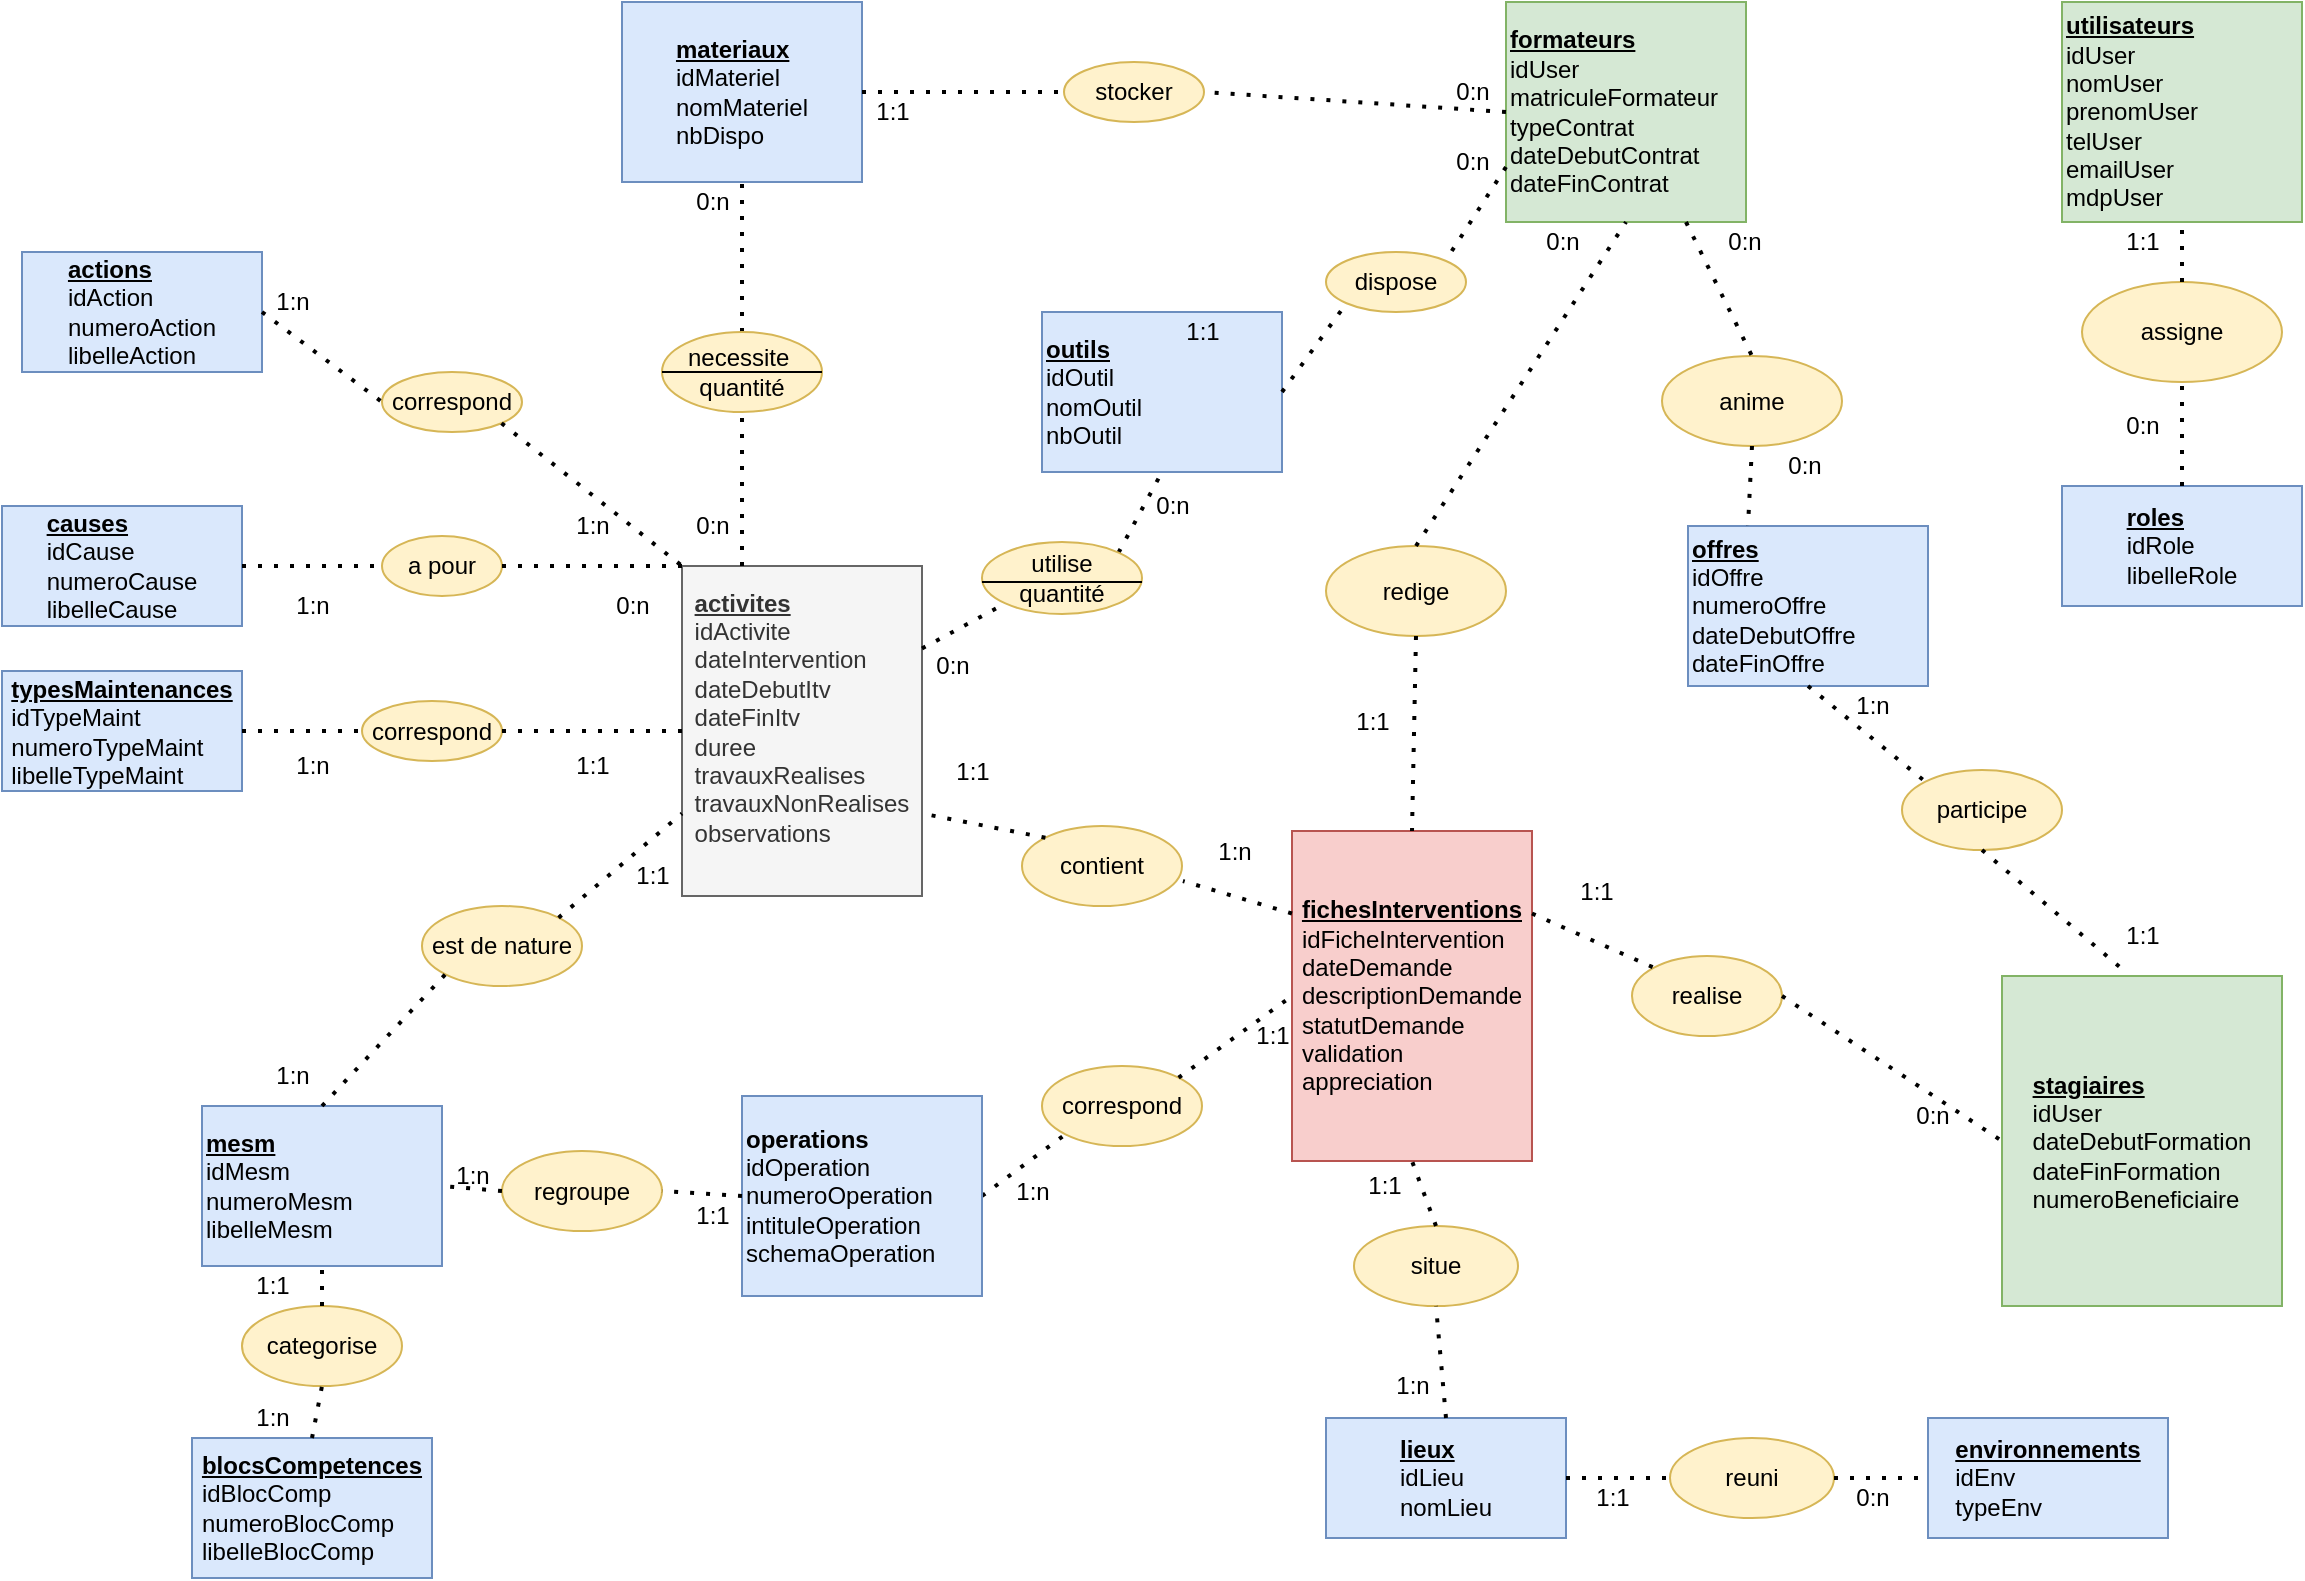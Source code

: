 <mxfile version="14.4.3" type="device"><diagram id="aGWYl_SfOpuvEnfA1mbk" name="Page-1"><mxGraphModel dx="1422" dy="1931" grid="1" gridSize="10" guides="1" tooltips="1" connect="1" arrows="1" fold="1" page="1" pageScale="1" pageWidth="827" pageHeight="1169" math="0" shadow="0"><root><mxCell id="0"/><mxCell id="1" parent="0"/><mxCell id="XnEET8IBBQJddRvhX3mS-1" value="&lt;div style=&quot;text-align: left&quot;&gt;&lt;b&gt;&lt;u&gt;activites&lt;/u&gt;&lt;/b&gt;&lt;/div&gt;&lt;div style=&quot;text-align: left&quot;&gt;&lt;span&gt;idActivite&lt;/span&gt;&lt;/div&gt;&lt;div style=&quot;text-align: left&quot;&gt;&lt;span&gt;dateIntervention&lt;/span&gt;&lt;/div&gt;&lt;div style=&quot;text-align: left&quot;&gt;&lt;span&gt;dateDebutItv&lt;/span&gt;&lt;/div&gt;&lt;div style=&quot;text-align: left&quot;&gt;&lt;span&gt;dateFinItv&lt;/span&gt;&lt;/div&gt;&lt;div style=&quot;text-align: left&quot;&gt;&lt;span&gt;duree&lt;/span&gt;&lt;/div&gt;&lt;div style=&quot;text-align: left&quot;&gt;&lt;span&gt;travauxRealises&lt;/span&gt;&lt;/div&gt;&lt;div style=&quot;text-align: left&quot;&gt;&lt;span&gt;travauxNonRealises&lt;/span&gt;&lt;/div&gt;&lt;div style=&quot;text-align: left&quot;&gt;&lt;span&gt;observations&lt;/span&gt;&lt;/div&gt;&lt;div style=&quot;text-align: left&quot;&gt;&lt;span&gt;&lt;br&gt;&lt;/span&gt;&lt;/div&gt;" style="rounded=0;whiteSpace=wrap;html=1;fillColor=#f5f5f5;strokeColor=#666666;fontColor=#333333;" parent="1" vertex="1"><mxGeometry x="550" y="-598" width="120" height="165" as="geometry"/></mxCell><mxCell id="XnEET8IBBQJddRvhX3mS-2" value="&lt;div style=&quot;text-align: left&quot;&gt;&lt;u style=&quot;font-weight: bold&quot;&gt;lieux&lt;/u&gt;&lt;/div&gt;&lt;div style=&quot;text-align: left&quot;&gt;idLieu&lt;/div&gt;&lt;div style=&quot;text-align: left&quot;&gt;&lt;span&gt;nomLieu&lt;/span&gt;&lt;/div&gt;" style="rounded=0;whiteSpace=wrap;html=1;fillColor=#dae8fc;strokeColor=#6c8ebf;" parent="1" vertex="1"><mxGeometry x="872" y="-172" width="120" height="60" as="geometry"/></mxCell><mxCell id="XnEET8IBBQJddRvhX3mS-3" value="&lt;u style=&quot;font-weight: bold&quot;&gt;outils&lt;/u&gt;&lt;br&gt;idOutil&lt;br&gt;nomOutil&lt;br&gt;nbOutil" style="rounded=0;whiteSpace=wrap;html=1;align=left;fillColor=#dae8fc;strokeColor=#6c8ebf;" parent="1" vertex="1"><mxGeometry x="730" y="-725" width="120" height="80" as="geometry"/></mxCell><mxCell id="XnEET8IBBQJddRvhX3mS-4" value="&lt;div style=&quot;text-align: left&quot;&gt;&lt;b&gt;&lt;u&gt;fichesInterventions&lt;/u&gt;&lt;/b&gt;&lt;/div&gt;&lt;div style=&quot;text-align: left&quot;&gt;&lt;span&gt;idFicheIntervention&lt;/span&gt;&lt;/div&gt;&lt;div style=&quot;text-align: left&quot;&gt;&lt;span&gt;dateDemande&lt;/span&gt;&lt;/div&gt;&lt;div style=&quot;text-align: left&quot;&gt;&lt;span&gt;descriptionDemande&lt;/span&gt;&lt;/div&gt;&lt;div style=&quot;text-align: left&quot;&gt;&lt;span&gt;statutDemande&lt;/span&gt;&lt;/div&gt;&lt;div style=&quot;text-align: left&quot;&gt;&lt;span&gt;validation&lt;/span&gt;&lt;/div&gt;&lt;div style=&quot;text-align: left&quot;&gt;&lt;span&gt;appreciation&lt;/span&gt;&lt;/div&gt;" style="rounded=0;whiteSpace=wrap;html=1;fillColor=#f8cecc;strokeColor=#b85450;" parent="1" vertex="1"><mxGeometry x="855" y="-465.5" width="120" height="165" as="geometry"/></mxCell><mxCell id="XnEET8IBBQJddRvhX3mS-5" value="&lt;div style=&quot;text-align: left&quot;&gt;&lt;u style=&quot;font-weight: bold&quot;&gt;environnements&lt;/u&gt;&lt;/div&gt;&lt;div style=&quot;text-align: left&quot;&gt;&lt;span&gt;idEnv&lt;/span&gt;&lt;/div&gt;&lt;div style=&quot;text-align: left&quot;&gt;&lt;span&gt;typeEnv&lt;/span&gt;&lt;/div&gt;" style="rounded=0;whiteSpace=wrap;html=1;fillColor=#dae8fc;strokeColor=#6c8ebf;" parent="1" vertex="1"><mxGeometry x="1173" y="-172" width="120" height="60" as="geometry"/></mxCell><mxCell id="XnEET8IBBQJddRvhX3mS-6" value="&lt;div style=&quot;text-align: left&quot;&gt;&lt;u style=&quot;font-weight: bold&quot;&gt;materiaux&lt;/u&gt;&lt;/div&gt;&lt;div style=&quot;text-align: left&quot;&gt;&lt;span&gt;idMateriel&lt;/span&gt;&lt;/div&gt;&lt;div style=&quot;text-align: left&quot;&gt;&lt;span&gt;nomMateriel&lt;/span&gt;&lt;/div&gt;&lt;div style=&quot;text-align: left&quot;&gt;&lt;span&gt;nbDispo&lt;/span&gt;&lt;/div&gt;" style="rounded=0;whiteSpace=wrap;html=1;fillColor=#dae8fc;strokeColor=#6c8ebf;" parent="1" vertex="1"><mxGeometry x="520" y="-880" width="120" height="90" as="geometry"/></mxCell><mxCell id="XnEET8IBBQJddRvhX3mS-7" value="&lt;div style=&quot;text-align: left&quot;&gt;&lt;b&gt;&lt;u&gt;blocsCompetences&lt;/u&gt;&lt;/b&gt;&lt;/div&gt;&lt;div style=&quot;text-align: left&quot;&gt;&lt;span&gt;idBlocComp&lt;/span&gt;&lt;/div&gt;&lt;div style=&quot;text-align: left&quot;&gt;&lt;span&gt;numeroBlocComp&lt;/span&gt;&lt;/div&gt;&lt;div style=&quot;text-align: left&quot;&gt;&lt;span&gt;libelleBlocComp&lt;/span&gt;&lt;/div&gt;" style="rounded=0;whiteSpace=wrap;html=1;fillColor=#dae8fc;strokeColor=#6c8ebf;" parent="1" vertex="1"><mxGeometry x="305" y="-162" width="120" height="70" as="geometry"/></mxCell><mxCell id="XnEET8IBBQJddRvhX3mS-8" value="&lt;div style=&quot;text-align: left&quot;&gt;&lt;u style=&quot;font-weight: bold&quot;&gt;typesMaintenances&lt;/u&gt;&lt;/div&gt;&lt;div style=&quot;text-align: left&quot;&gt;&lt;span&gt;idTypeMaint&lt;/span&gt;&lt;/div&gt;&lt;div style=&quot;text-align: left&quot;&gt;&lt;span&gt;numeroTypeMaint&lt;/span&gt;&lt;/div&gt;&lt;div style=&quot;text-align: left&quot;&gt;&lt;span&gt;libelleTypeMaint&lt;/span&gt;&lt;/div&gt;" style="rounded=0;whiteSpace=wrap;html=1;fillColor=#dae8fc;strokeColor=#6c8ebf;" parent="1" vertex="1"><mxGeometry x="210" y="-545.5" width="120" height="60" as="geometry"/></mxCell><mxCell id="XnEET8IBBQJddRvhX3mS-9" value="&lt;b&gt;&lt;u&gt;formateurs&lt;/u&gt;&lt;/b&gt;&lt;br&gt;idUser&lt;br&gt;matriculeFormateur&lt;br&gt;typeContrat&lt;br&gt;dateDebutContrat&lt;br&gt;dateFinContrat" style="rounded=0;whiteSpace=wrap;html=1;align=left;fillColor=#d5e8d4;strokeColor=#82b366;" parent="1" vertex="1"><mxGeometry x="962" y="-880" width="120" height="110" as="geometry"/></mxCell><mxCell id="XnEET8IBBQJddRvhX3mS-10" value="&lt;b&gt;&lt;u&gt;offres&lt;/u&gt;&lt;/b&gt;&lt;br&gt;idOffre&lt;br&gt;numeroOffre&lt;br&gt;dateDebutOffre&lt;br&gt;dateFinOffre" style="rounded=0;whiteSpace=wrap;html=1;align=left;fillColor=#dae8fc;strokeColor=#6c8ebf;" parent="1" vertex="1"><mxGeometry x="1053" y="-618" width="120" height="80" as="geometry"/></mxCell><mxCell id="XnEET8IBBQJddRvhX3mS-11" value="&lt;div style=&quot;text-align: left&quot;&gt;&lt;u style=&quot;font-weight: bold&quot;&gt;stagiaires&lt;/u&gt;&lt;/div&gt;&lt;div style=&quot;text-align: left&quot;&gt;&lt;span&gt;idUser&lt;/span&gt;&lt;/div&gt;&lt;div style=&quot;text-align: left&quot;&gt;&lt;span&gt;dateDebutFormation&lt;/span&gt;&lt;/div&gt;&lt;div style=&quot;text-align: left&quot;&gt;&lt;span&gt;dateFinFormation&lt;/span&gt;&lt;/div&gt;&lt;div style=&quot;text-align: left&quot;&gt;&lt;span&gt;numeroBeneficiaire&lt;/span&gt;&lt;/div&gt;" style="rounded=0;whiteSpace=wrap;html=1;fillColor=#d5e8d4;strokeColor=#82b366;" parent="1" vertex="1"><mxGeometry x="1210" y="-393" width="140" height="165" as="geometry"/></mxCell><mxCell id="XnEET8IBBQJddRvhX3mS-12" value="anime" style="ellipse;whiteSpace=wrap;html=1;fillColor=#fff2cc;strokeColor=#d6b656;" parent="1" vertex="1"><mxGeometry x="1040" y="-703" width="90" height="45" as="geometry"/></mxCell><mxCell id="XnEET8IBBQJddRvhX3mS-13" value="participe" style="ellipse;whiteSpace=wrap;html=1;fillColor=#fff2cc;strokeColor=#d6b656;" parent="1" vertex="1"><mxGeometry x="1160" y="-496" width="80" height="40" as="geometry"/></mxCell><mxCell id="XnEET8IBBQJddRvhX3mS-14" value="0:n" style="text;html=1;align=center;verticalAlign=middle;resizable=0;points=[];autosize=1;" parent="1" vertex="1"><mxGeometry x="1160" y="-333" width="30" height="20" as="geometry"/></mxCell><mxCell id="XnEET8IBBQJddRvhX3mS-15" value="1:1" style="text;html=1;align=center;verticalAlign=middle;resizable=0;points=[];autosize=1;" parent="1" vertex="1"><mxGeometry x="1265" y="-423" width="30" height="20" as="geometry"/></mxCell><mxCell id="XnEET8IBBQJddRvhX3mS-16" value="0:n" style="text;html=1;align=center;verticalAlign=middle;resizable=0;points=[];autosize=1;" parent="1" vertex="1"><mxGeometry x="1096" y="-658" width="30" height="20" as="geometry"/></mxCell><mxCell id="XnEET8IBBQJddRvhX3mS-17" value="0:n" style="text;html=1;align=center;verticalAlign=middle;resizable=0;points=[];autosize=1;" parent="1" vertex="1"><mxGeometry x="1066" y="-770" width="30" height="20" as="geometry"/></mxCell><mxCell id="XnEET8IBBQJddRvhX3mS-18" value="redige" style="ellipse;whiteSpace=wrap;html=1;fillColor=#fff2cc;strokeColor=#d6b656;" parent="1" vertex="1"><mxGeometry x="872" y="-608" width="90" height="45" as="geometry"/></mxCell><mxCell id="XnEET8IBBQJddRvhX3mS-19" value="0:n" style="text;html=1;align=center;verticalAlign=middle;resizable=0;points=[];autosize=1;" parent="1" vertex="1"><mxGeometry x="975" y="-770" width="30" height="20" as="geometry"/></mxCell><mxCell id="XnEET8IBBQJddRvhX3mS-20" value="1:1" style="text;html=1;align=center;verticalAlign=middle;resizable=0;points=[];autosize=1;" parent="1" vertex="1"><mxGeometry x="880" y="-530.5" width="30" height="20" as="geometry"/></mxCell><mxCell id="XnEET8IBBQJddRvhX3mS-21" value="" style="endArrow=none;dashed=1;html=1;dashPattern=1 3;strokeWidth=2;entryX=0;entryY=0;entryDx=0;entryDy=0;exitX=0.5;exitY=1;exitDx=0;exitDy=0;" parent="1" source="XnEET8IBBQJddRvhX3mS-10" target="XnEET8IBBQJddRvhX3mS-13" edge="1"><mxGeometry width="50" height="50" relative="1" as="geometry"><mxPoint x="770" y="-538" as="sourcePoint"/><mxPoint x="820" y="-588" as="targetPoint"/></mxGeometry></mxCell><mxCell id="XnEET8IBBQJddRvhX3mS-22" value="" style="endArrow=none;dashed=1;html=1;dashPattern=1 3;strokeWidth=2;exitX=0.5;exitY=1;exitDx=0;exitDy=0;entryX=0.45;entryY=-0.006;entryDx=0;entryDy=0;entryPerimeter=0;" parent="1" source="XnEET8IBBQJddRvhX3mS-13" target="XnEET8IBBQJddRvhX3mS-11" edge="1"><mxGeometry width="50" height="50" relative="1" as="geometry"><mxPoint x="880" y="-648" as="sourcePoint"/><mxPoint x="900" y="-658" as="targetPoint"/></mxGeometry></mxCell><mxCell id="XnEET8IBBQJddRvhX3mS-23" value="" style="endArrow=none;dashed=1;html=1;dashPattern=1 3;strokeWidth=2;entryX=0.25;entryY=0;entryDx=0;entryDy=0;exitX=0.5;exitY=1;exitDx=0;exitDy=0;" parent="1" source="XnEET8IBBQJddRvhX3mS-12" target="XnEET8IBBQJddRvhX3mS-10" edge="1"><mxGeometry width="50" height="50" relative="1" as="geometry"><mxPoint x="880" y="-378" as="sourcePoint"/><mxPoint x="930" y="-428" as="targetPoint"/><Array as="points"/></mxGeometry></mxCell><mxCell id="XnEET8IBBQJddRvhX3mS-24" value="realise" style="ellipse;whiteSpace=wrap;html=1;fillColor=#fff2cc;strokeColor=#d6b656;" parent="1" vertex="1"><mxGeometry x="1025" y="-403" width="75" height="40" as="geometry"/></mxCell><mxCell id="XnEET8IBBQJddRvhX3mS-25" value="" style="endArrow=none;dashed=1;html=1;dashPattern=1 3;strokeWidth=2;exitX=1;exitY=0.25;exitDx=0;exitDy=0;entryX=0;entryY=0;entryDx=0;entryDy=0;" parent="1" source="XnEET8IBBQJddRvhX3mS-4" target="XnEET8IBBQJddRvhX3mS-24" edge="1"><mxGeometry width="50" height="50" relative="1" as="geometry"><mxPoint x="810" y="-278" as="sourcePoint"/><mxPoint x="1040" y="-396" as="targetPoint"/></mxGeometry></mxCell><mxCell id="XnEET8IBBQJddRvhX3mS-26" value="" style="endArrow=none;dashed=1;html=1;dashPattern=1 3;strokeWidth=2;entryX=0;entryY=0.5;entryDx=0;entryDy=0;exitX=1;exitY=0.5;exitDx=0;exitDy=0;" parent="1" source="XnEET8IBBQJddRvhX3mS-24" target="XnEET8IBBQJddRvhX3mS-11" edge="1"><mxGeometry width="50" height="50" relative="1" as="geometry"><mxPoint x="1160" y="-390" as="sourcePoint"/><mxPoint x="620" y="-558" as="targetPoint"/><Array as="points"/></mxGeometry></mxCell><mxCell id="XnEET8IBBQJddRvhX3mS-27" value="1:n" style="text;html=1;align=center;verticalAlign=middle;resizable=0;points=[];autosize=1;" parent="1" vertex="1"><mxGeometry x="1130" y="-538" width="30" height="20" as="geometry"/></mxCell><mxCell id="XnEET8IBBQJddRvhX3mS-28" value="1:1" style="text;html=1;align=center;verticalAlign=middle;resizable=0;points=[];autosize=1;" parent="1" vertex="1"><mxGeometry x="992" y="-445.5" width="30" height="20" as="geometry"/></mxCell><mxCell id="XnEET8IBBQJddRvhX3mS-29" value="" style="endArrow=none;dashed=1;html=1;dashPattern=1 3;strokeWidth=2;entryX=0;entryY=1;entryDx=0;entryDy=0;exitX=1;exitY=0.25;exitDx=0;exitDy=0;" parent="1" source="XnEET8IBBQJddRvhX3mS-1" target="XnEET8IBBQJddRvhX3mS-112" edge="1"><mxGeometry width="50" height="50" relative="1" as="geometry"><mxPoint x="570" y="-723" as="sourcePoint"/><mxPoint x="620" y="-773" as="targetPoint"/><Array as="points"/></mxGeometry></mxCell><mxCell id="XnEET8IBBQJddRvhX3mS-30" value="" style="endArrow=none;dashed=1;html=1;dashPattern=1 3;strokeWidth=2;exitX=1;exitY=0;exitDx=0;exitDy=0;entryX=0.5;entryY=1;entryDx=0;entryDy=0;" parent="1" source="XnEET8IBBQJddRvhX3mS-112" target="XnEET8IBBQJddRvhX3mS-3" edge="1"><mxGeometry width="50" height="50" relative="1" as="geometry"><mxPoint x="740" y="-718" as="sourcePoint"/><mxPoint x="709" y="-768" as="targetPoint"/></mxGeometry></mxCell><mxCell id="XnEET8IBBQJddRvhX3mS-31" value="0:n" style="text;html=1;align=center;verticalAlign=middle;resizable=0;points=[];autosize=1;" parent="1" vertex="1"><mxGeometry x="780" y="-638" width="30" height="20" as="geometry"/></mxCell><mxCell id="XnEET8IBBQJddRvhX3mS-32" value="0:n" style="text;html=1;align=center;verticalAlign=middle;resizable=0;points=[];autosize=1;" parent="1" vertex="1"><mxGeometry x="670" y="-558" width="30" height="20" as="geometry"/></mxCell><mxCell id="XnEET8IBBQJddRvhX3mS-33" value="" style="endArrow=none;dashed=1;html=1;dashPattern=1 3;strokeWidth=2;exitX=0.5;exitY=0;exitDx=0;exitDy=0;entryX=0.5;entryY=1;entryDx=0;entryDy=0;" parent="1" source="XnEET8IBBQJddRvhX3mS-115" target="XnEET8IBBQJddRvhX3mS-6" edge="1"><mxGeometry width="50" height="50" relative="1" as="geometry"><mxPoint y="-698" as="sourcePoint"/><mxPoint x="545" y="-778" as="targetPoint"/><Array as="points"/></mxGeometry></mxCell><mxCell id="XnEET8IBBQJddRvhX3mS-34" value="" style="endArrow=none;dashed=1;html=1;dashPattern=1 3;strokeWidth=2;entryX=0.5;entryY=1;entryDx=0;entryDy=0;exitX=0.25;exitY=0;exitDx=0;exitDy=0;" parent="1" source="XnEET8IBBQJddRvhX3mS-1" target="XnEET8IBBQJddRvhX3mS-115" edge="1"><mxGeometry width="50" height="50" relative="1" as="geometry"><mxPoint x="445" y="-713" as="sourcePoint"/><mxPoint x="495" y="-763" as="targetPoint"/></mxGeometry></mxCell><mxCell id="XnEET8IBBQJddRvhX3mS-35" value="0:n" style="text;html=1;align=center;verticalAlign=middle;resizable=0;points=[];autosize=1;" parent="1" vertex="1"><mxGeometry x="550" y="-628" width="30" height="20" as="geometry"/></mxCell><mxCell id="XnEET8IBBQJddRvhX3mS-36" value="0:n" style="text;html=1;align=center;verticalAlign=middle;resizable=0;points=[];autosize=1;" parent="1" vertex="1"><mxGeometry x="550" y="-790" width="30" height="20" as="geometry"/></mxCell><mxCell id="XnEET8IBBQJddRvhX3mS-37" value="contient" style="ellipse;whiteSpace=wrap;html=1;fillColor=#fff2cc;strokeColor=#d6b656;" parent="1" vertex="1"><mxGeometry x="720" y="-468" width="80" height="40" as="geometry"/></mxCell><mxCell id="XnEET8IBBQJddRvhX3mS-38" value="" style="endArrow=none;dashed=1;html=1;dashPattern=1 3;strokeWidth=2;exitX=0;exitY=0;exitDx=0;exitDy=0;entryX=1;entryY=0.75;entryDx=0;entryDy=0;" parent="1" source="XnEET8IBBQJddRvhX3mS-37" target="XnEET8IBBQJddRvhX3mS-1" edge="1"><mxGeometry width="50" height="50" relative="1" as="geometry"><mxPoint x="510" y="-358" as="sourcePoint"/><mxPoint x="560" y="-408" as="targetPoint"/></mxGeometry></mxCell><mxCell id="XnEET8IBBQJddRvhX3mS-39" value="" style="endArrow=none;dashed=1;html=1;dashPattern=1 3;strokeWidth=2;entryX=1.006;entryY=0.688;entryDx=0;entryDy=0;exitX=0;exitY=0.25;exitDx=0;exitDy=0;entryPerimeter=0;" parent="1" source="XnEET8IBBQJddRvhX3mS-4" target="XnEET8IBBQJddRvhX3mS-37" edge="1"><mxGeometry width="50" height="50" relative="1" as="geometry"><mxPoint x="430" y="-198" as="sourcePoint"/><mxPoint x="480" y="-248" as="targetPoint"/><Array as="points"/></mxGeometry></mxCell><mxCell id="XnEET8IBBQJddRvhX3mS-40" value="1:1" style="text;html=1;align=center;verticalAlign=middle;resizable=0;points=[];autosize=1;" parent="1" vertex="1"><mxGeometry x="680" y="-505.5" width="30" height="20" as="geometry"/></mxCell><mxCell id="XnEET8IBBQJddRvhX3mS-41" value="1:n" style="text;html=1;align=center;verticalAlign=middle;resizable=0;points=[];autosize=1;" parent="1" vertex="1"><mxGeometry x="811" y="-465.5" width="30" height="20" as="geometry"/></mxCell><mxCell id="XnEET8IBBQJddRvhX3mS-42" value="correspond" style="ellipse;whiteSpace=wrap;html=1;fillColor=#fff2cc;strokeColor=#d6b656;" parent="1" vertex="1"><mxGeometry x="730" y="-348" width="80" height="40" as="geometry"/></mxCell><mxCell id="XnEET8IBBQJddRvhX3mS-43" value="" style="endArrow=none;dashed=1;html=1;dashPattern=1 3;strokeWidth=2;entryX=0;entryY=1;entryDx=0;entryDy=0;exitX=1;exitY=0.5;exitDx=0;exitDy=0;" parent="1" source="XnEET8IBBQJddRvhX3mS-56" target="XnEET8IBBQJddRvhX3mS-42" edge="1"><mxGeometry width="50" height="50" relative="1" as="geometry"><mxPoint x="290" y="-163" as="sourcePoint"/><mxPoint x="410" y="-168" as="targetPoint"/></mxGeometry></mxCell><mxCell id="XnEET8IBBQJddRvhX3mS-44" value="" style="endArrow=none;dashed=1;html=1;dashPattern=1 3;strokeWidth=2;exitX=1;exitY=0;exitDx=0;exitDy=0;entryX=0;entryY=0.5;entryDx=0;entryDy=0;" parent="1" source="XnEET8IBBQJddRvhX3mS-42" target="XnEET8IBBQJddRvhX3mS-4" edge="1"><mxGeometry width="50" height="50" relative="1" as="geometry"><mxPoint x="400" y="-118" as="sourcePoint"/><mxPoint x="450" y="-168" as="targetPoint"/></mxGeometry></mxCell><mxCell id="XnEET8IBBQJddRvhX3mS-45" value="1:1" style="text;html=1;align=center;verticalAlign=middle;resizable=0;points=[];autosize=1;" parent="1" vertex="1"><mxGeometry x="830" y="-373" width="30" height="20" as="geometry"/></mxCell><mxCell id="XnEET8IBBQJddRvhX3mS-46" value="1:n" style="text;html=1;align=center;verticalAlign=middle;resizable=0;points=[];autosize=1;" parent="1" vertex="1"><mxGeometry x="710" y="-295.5" width="30" height="20" as="geometry"/></mxCell><mxCell id="XnEET8IBBQJddRvhX3mS-47" value="reuni" style="ellipse;whiteSpace=wrap;html=1;fillColor=#fff2cc;strokeColor=#d6b656;" parent="1" vertex="1"><mxGeometry x="1044" y="-162" width="82" height="40" as="geometry"/></mxCell><mxCell id="XnEET8IBBQJddRvhX3mS-48" value="1:1" style="text;html=1;align=center;verticalAlign=middle;resizable=0;points=[];autosize=1;" parent="1" vertex="1"><mxGeometry x="330" y="-248" width="30" height="20" as="geometry"/></mxCell><mxCell id="XnEET8IBBQJddRvhX3mS-49" value="1:n" style="text;html=1;align=center;verticalAlign=middle;resizable=0;points=[];autosize=1;" parent="1" vertex="1"><mxGeometry x="330" y="-182" width="30" height="20" as="geometry"/></mxCell><mxCell id="XnEET8IBBQJddRvhX3mS-50" value="1:1" style="text;html=1;align=center;verticalAlign=middle;resizable=0;points=[];autosize=1;" parent="1" vertex="1"><mxGeometry x="550" y="-283" width="30" height="20" as="geometry"/></mxCell><mxCell id="XnEET8IBBQJddRvhX3mS-51" value="1:n" style="text;html=1;align=center;verticalAlign=middle;resizable=0;points=[];autosize=1;" parent="1" vertex="1"><mxGeometry x="430" y="-303" width="30" height="20" as="geometry"/></mxCell><mxCell id="XnEET8IBBQJddRvhX3mS-52" value="" style="endArrow=none;dashed=1;html=1;dashPattern=1 3;strokeWidth=2;entryX=0;entryY=0.5;entryDx=0;entryDy=0;exitX=1;exitY=0.5;exitDx=0;exitDy=0;" parent="1" source="XnEET8IBBQJddRvhX3mS-47" target="XnEET8IBBQJddRvhX3mS-5" edge="1"><mxGeometry width="50" height="50" relative="1" as="geometry"><mxPoint x="990" y="252" as="sourcePoint"/><mxPoint x="1040" y="202" as="targetPoint"/></mxGeometry></mxCell><mxCell id="XnEET8IBBQJddRvhX3mS-53" value="" style="endArrow=none;dashed=1;html=1;dashPattern=1 3;strokeWidth=2;entryX=0;entryY=0.5;entryDx=0;entryDy=0;exitX=1;exitY=0.5;exitDx=0;exitDy=0;" parent="1" source="XnEET8IBBQJddRvhX3mS-2" target="XnEET8IBBQJddRvhX3mS-47" edge="1"><mxGeometry width="50" height="50" relative="1" as="geometry"><mxPoint x="870" y="262" as="sourcePoint"/><mxPoint x="920" y="212" as="targetPoint"/></mxGeometry></mxCell><mxCell id="XnEET8IBBQJddRvhX3mS-54" value="correspond" style="ellipse;whiteSpace=wrap;html=1;fillColor=#fff2cc;strokeColor=#d6b656;" parent="1" vertex="1"><mxGeometry x="390" y="-530.5" width="70" height="30" as="geometry"/></mxCell><mxCell id="XnEET8IBBQJddRvhX3mS-55" value="" style="endArrow=none;dashed=1;html=1;dashPattern=1 3;strokeWidth=2;entryX=0;entryY=0.5;entryDx=0;entryDy=0;exitX=1;exitY=0.5;exitDx=0;exitDy=0;" parent="1" source="XnEET8IBBQJddRvhX3mS-8" target="XnEET8IBBQJddRvhX3mS-54" edge="1"><mxGeometry width="50" height="50" relative="1" as="geometry"><mxPoint x="340" y="-475.5" as="sourcePoint"/><mxPoint x="390" y="-525.5" as="targetPoint"/></mxGeometry></mxCell><mxCell id="XnEET8IBBQJddRvhX3mS-56" value="&lt;b&gt;operations&lt;/b&gt;&lt;br&gt;idOperation&lt;br&gt;numeroOperation&lt;br&gt;intituleOperation&lt;br&gt;schemaOperation" style="rounded=0;whiteSpace=wrap;html=1;align=left;fillColor=#dae8fc;strokeColor=#6c8ebf;" parent="1" vertex="1"><mxGeometry x="580" y="-333" width="120" height="100" as="geometry"/></mxCell><mxCell id="XnEET8IBBQJddRvhX3mS-57" value="&lt;div style=&quot;text-align: left&quot;&gt;&lt;b&gt;&lt;u&gt;causes&lt;/u&gt;&lt;/b&gt;&lt;/div&gt;&lt;div style=&quot;text-align: left&quot;&gt;idCause&lt;/div&gt;&lt;div style=&quot;text-align: left&quot;&gt;numeroCause&lt;/div&gt;&lt;div style=&quot;text-align: left&quot;&gt;libelleCause&lt;/div&gt;" style="rounded=0;whiteSpace=wrap;html=1;fillColor=#dae8fc;strokeColor=#6c8ebf;" parent="1" vertex="1"><mxGeometry x="210" y="-628" width="120" height="60" as="geometry"/></mxCell><mxCell id="XnEET8IBBQJddRvhX3mS-58" value="a pour" style="ellipse;whiteSpace=wrap;html=1;fillColor=#fff2cc;strokeColor=#d6b656;" parent="1" vertex="1"><mxGeometry x="400" y="-613" width="60" height="30" as="geometry"/></mxCell><mxCell id="XnEET8IBBQJddRvhX3mS-59" value="" style="endArrow=none;dashed=1;html=1;dashPattern=1 3;strokeWidth=2;exitX=1;exitY=0.5;exitDx=0;exitDy=0;entryX=0;entryY=0.5;entryDx=0;entryDy=0;" parent="1" source="XnEET8IBBQJddRvhX3mS-57" target="XnEET8IBBQJddRvhX3mS-58" edge="1"><mxGeometry width="50" height="50" relative="1" as="geometry"><mxPoint x="340" y="-541" as="sourcePoint"/><mxPoint x="390" y="-591" as="targetPoint"/></mxGeometry></mxCell><mxCell id="XnEET8IBBQJddRvhX3mS-60" value="" style="endArrow=none;dashed=1;html=1;dashPattern=1 3;strokeWidth=2;entryX=1;entryY=0.5;entryDx=0;entryDy=0;exitX=0;exitY=0;exitDx=0;exitDy=0;" parent="1" source="XnEET8IBBQJddRvhX3mS-1" target="XnEET8IBBQJddRvhX3mS-58" edge="1"><mxGeometry width="50" height="50" relative="1" as="geometry"><mxPoint x="340" y="-408" as="sourcePoint"/><mxPoint x="390" y="-458" as="targetPoint"/></mxGeometry></mxCell><mxCell id="XnEET8IBBQJddRvhX3mS-61" value="1:1" style="text;html=1;align=center;verticalAlign=middle;resizable=0;points=[];autosize=1;" parent="1" vertex="1"><mxGeometry x="1000" y="-142" width="30" height="20" as="geometry"/></mxCell><mxCell id="XnEET8IBBQJddRvhX3mS-62" value="0:n" style="text;html=1;align=center;verticalAlign=middle;resizable=0;points=[];autosize=1;" parent="1" vertex="1"><mxGeometry x="1130" y="-142" width="30" height="20" as="geometry"/></mxCell><mxCell id="XnEET8IBBQJddRvhX3mS-63" value="situe" style="ellipse;whiteSpace=wrap;html=1;fillColor=#fff2cc;strokeColor=#d6b656;" parent="1" vertex="1"><mxGeometry x="886" y="-268" width="82" height="40" as="geometry"/></mxCell><mxCell id="XnEET8IBBQJddRvhX3mS-64" value="" style="endArrow=none;dashed=1;html=1;dashPattern=1 3;strokeWidth=2;entryX=0.5;entryY=1;entryDx=0;entryDy=0;exitX=0.5;exitY=0;exitDx=0;exitDy=0;" parent="1" source="XnEET8IBBQJddRvhX3mS-63" target="XnEET8IBBQJddRvhX3mS-4" edge="1"><mxGeometry width="50" height="50" relative="1" as="geometry"><mxPoint x="640" y="-8" as="sourcePoint"/><mxPoint x="690" y="-58" as="targetPoint"/></mxGeometry></mxCell><mxCell id="XnEET8IBBQJddRvhX3mS-65" value="" style="endArrow=none;dashed=1;html=1;dashPattern=1 3;strokeWidth=2;exitX=0.5;exitY=0;exitDx=0;exitDy=0;entryX=0.5;entryY=1;entryDx=0;entryDy=0;" parent="1" source="XnEET8IBBQJddRvhX3mS-2" target="XnEET8IBBQJddRvhX3mS-63" edge="1"><mxGeometry width="50" height="50" relative="1" as="geometry"><mxPoint x="570" y="42" as="sourcePoint"/><mxPoint x="620" y="-8" as="targetPoint"/></mxGeometry></mxCell><mxCell id="XnEET8IBBQJddRvhX3mS-66" value="&lt;b&gt;&lt;u&gt;utilisateurs&lt;/u&gt;&lt;/b&gt;&lt;br&gt;idUser&lt;br&gt;nomUser&lt;br&gt;prenomUser&lt;br&gt;telUser&lt;br&gt;emailUser&lt;br&gt;mdpUser" style="rounded=0;whiteSpace=wrap;html=1;align=left;fillColor=#d5e8d4;strokeColor=#82b366;" parent="1" vertex="1"><mxGeometry x="1240" y="-880" width="120" height="110" as="geometry"/></mxCell><mxCell id="XnEET8IBBQJddRvhX3mS-67" value="&lt;div style=&quot;text-align: left&quot;&gt;&lt;b&gt;&lt;u&gt;roles&lt;/u&gt;&lt;/b&gt;&lt;/div&gt;&lt;div style=&quot;text-align: left&quot;&gt;&lt;span&gt;idRole&lt;/span&gt;&lt;/div&gt;&lt;div style=&quot;text-align: left&quot;&gt;&lt;span&gt;libelleRole&lt;/span&gt;&lt;/div&gt;" style="rounded=0;whiteSpace=wrap;html=1;fillColor=#dae8fc;strokeColor=#6c8ebf;" parent="1" vertex="1"><mxGeometry x="1240" y="-638" width="120" height="60" as="geometry"/></mxCell><mxCell id="XnEET8IBBQJddRvhX3mS-68" value="assigne" style="ellipse;whiteSpace=wrap;html=1;fillColor=#fff2cc;strokeColor=#d6b656;" parent="1" vertex="1"><mxGeometry x="1250" y="-740" width="100" height="50" as="geometry"/></mxCell><mxCell id="XnEET8IBBQJddRvhX3mS-69" value="1:1" style="text;html=1;align=center;verticalAlign=middle;resizable=0;points=[];autosize=1;" parent="1" vertex="1"><mxGeometry x="1265" y="-770" width="30" height="20" as="geometry"/></mxCell><mxCell id="XnEET8IBBQJddRvhX3mS-70" value="0:n" style="text;html=1;align=center;verticalAlign=middle;resizable=0;points=[];autosize=1;" parent="1" vertex="1"><mxGeometry x="1265" y="-678" width="30" height="20" as="geometry"/></mxCell><mxCell id="XnEET8IBBQJddRvhX3mS-71" value="" style="endArrow=none;dashed=1;html=1;dashPattern=1 3;strokeWidth=2;exitX=0.5;exitY=0;exitDx=0;exitDy=0;entryX=0.5;entryY=1;entryDx=0;entryDy=0;" parent="1" source="XnEET8IBBQJddRvhX3mS-68" target="XnEET8IBBQJddRvhX3mS-66" edge="1"><mxGeometry width="50" height="50" relative="1" as="geometry"><mxPoint x="-610" y="-1115" as="sourcePoint"/><mxPoint x="-560" y="-1165" as="targetPoint"/></mxGeometry></mxCell><mxCell id="XnEET8IBBQJddRvhX3mS-72" value="" style="endArrow=none;dashed=1;html=1;dashPattern=1 3;strokeWidth=2;exitX=0.5;exitY=0;exitDx=0;exitDy=0;entryX=0.5;entryY=1;entryDx=0;entryDy=0;" parent="1" source="XnEET8IBBQJddRvhX3mS-67" target="XnEET8IBBQJddRvhX3mS-68" edge="1"><mxGeometry width="50" height="50" relative="1" as="geometry"><mxPoint x="-610" y="-1015" as="sourcePoint"/><mxPoint x="-560" y="-1065" as="targetPoint"/></mxGeometry></mxCell><mxCell id="XnEET8IBBQJddRvhX3mS-73" value="" style="endArrow=none;dashed=1;html=1;dashPattern=1 3;strokeWidth=2;entryX=0;entryY=0.5;entryDx=0;entryDy=0;exitX=1;exitY=0.5;exitDx=0;exitDy=0;" parent="1" source="XnEET8IBBQJddRvhX3mS-54" target="XnEET8IBBQJddRvhX3mS-1" edge="1"><mxGeometry width="50" height="50" relative="1" as="geometry"><mxPoint x="370" y="-358" as="sourcePoint"/><mxPoint x="420" y="-408" as="targetPoint"/></mxGeometry></mxCell><mxCell id="XnEET8IBBQJddRvhX3mS-74" value="1:1" style="text;html=1;align=center;verticalAlign=middle;resizable=0;points=[];autosize=1;" parent="1" vertex="1"><mxGeometry x="886" y="-298" width="30" height="20" as="geometry"/></mxCell><mxCell id="XnEET8IBBQJddRvhX3mS-75" value="1:n" style="text;html=1;align=center;verticalAlign=middle;resizable=0;points=[];autosize=1;" parent="1" vertex="1"><mxGeometry x="900" y="-198" width="30" height="20" as="geometry"/></mxCell><mxCell id="XnEET8IBBQJddRvhX3mS-76" value="1:n" style="text;html=1;align=center;verticalAlign=middle;resizable=0;points=[];autosize=1;" parent="1" vertex="1"><mxGeometry x="350" y="-508" width="30" height="20" as="geometry"/></mxCell><mxCell id="XnEET8IBBQJddRvhX3mS-77" value="1:1" style="text;html=1;align=center;verticalAlign=middle;resizable=0;points=[];autosize=1;" parent="1" vertex="1"><mxGeometry x="490" y="-508" width="30" height="20" as="geometry"/></mxCell><mxCell id="XnEET8IBBQJddRvhX3mS-78" value="1:n" style="text;html=1;align=center;verticalAlign=middle;resizable=0;points=[];autosize=1;" parent="1" vertex="1"><mxGeometry x="350" y="-588" width="30" height="20" as="geometry"/></mxCell><mxCell id="XnEET8IBBQJddRvhX3mS-79" value="1:n" style="text;html=1;align=center;verticalAlign=middle;resizable=0;points=[];autosize=1;" parent="1" vertex="1"><mxGeometry x="490" y="-628" width="30" height="20" as="geometry"/></mxCell><mxCell id="XnEET8IBBQJddRvhX3mS-80" value="&lt;b&gt;&lt;u&gt;mesm&lt;/u&gt;&lt;/b&gt;&lt;br&gt;idMesm&lt;br&gt;numeroMesm&lt;br&gt;libelleMesm" style="rounded=0;whiteSpace=wrap;html=1;align=left;fillColor=#dae8fc;strokeColor=#6c8ebf;" parent="1" vertex="1"><mxGeometry x="310" y="-328" width="120" height="80" as="geometry"/></mxCell><mxCell id="XnEET8IBBQJddRvhX3mS-81" value="categorise" style="ellipse;whiteSpace=wrap;html=1;fillColor=#fff2cc;strokeColor=#d6b656;" parent="1" vertex="1"><mxGeometry x="330" y="-228" width="80" height="40" as="geometry"/></mxCell><mxCell id="XnEET8IBBQJddRvhX3mS-82" value="regroupe" style="ellipse;whiteSpace=wrap;html=1;fillColor=#fff2cc;strokeColor=#d6b656;" parent="1" vertex="1"><mxGeometry x="460" y="-305.5" width="80" height="40" as="geometry"/></mxCell><mxCell id="XnEET8IBBQJddRvhX3mS-83" value="" style="endArrow=none;dashed=1;html=1;dashPattern=1 3;strokeWidth=2;exitX=0.5;exitY=0;exitDx=0;exitDy=0;entryX=0.5;entryY=1;entryDx=0;entryDy=0;" parent="1" source="XnEET8IBBQJddRvhX3mS-7" target="XnEET8IBBQJddRvhX3mS-81" edge="1"><mxGeometry width="50" height="50" relative="1" as="geometry"><mxPoint x="-60" y="-278" as="sourcePoint"/><mxPoint x="200" y="-258" as="targetPoint"/></mxGeometry></mxCell><mxCell id="XnEET8IBBQJddRvhX3mS-84" value="" style="endArrow=none;dashed=1;html=1;dashPattern=1 3;strokeWidth=2;exitX=0.5;exitY=0;exitDx=0;exitDy=0;entryX=0.5;entryY=1;entryDx=0;entryDy=0;" parent="1" source="XnEET8IBBQJddRvhX3mS-81" target="XnEET8IBBQJddRvhX3mS-80" edge="1"><mxGeometry width="50" height="50" relative="1" as="geometry"><mxPoint x="40" y="-268" as="sourcePoint"/><mxPoint x="370" y="-240" as="targetPoint"/></mxGeometry></mxCell><mxCell id="XnEET8IBBQJddRvhX3mS-85" value="" style="endArrow=none;dashed=1;html=1;dashPattern=1 3;strokeWidth=2;entryX=1;entryY=0.5;entryDx=0;entryDy=0;exitX=0;exitY=0.5;exitDx=0;exitDy=0;" parent="1" source="XnEET8IBBQJddRvhX3mS-82" target="XnEET8IBBQJddRvhX3mS-80" edge="1"><mxGeometry width="50" height="50" relative="1" as="geometry"><mxPoint x="100" y="-278" as="sourcePoint"/><mxPoint x="150" y="-328" as="targetPoint"/></mxGeometry></mxCell><mxCell id="XnEET8IBBQJddRvhX3mS-86" value="" style="endArrow=none;dashed=1;html=1;dashPattern=1 3;strokeWidth=2;entryX=1;entryY=0.5;entryDx=0;entryDy=0;exitX=0;exitY=0.5;exitDx=0;exitDy=0;" parent="1" source="XnEET8IBBQJddRvhX3mS-56" target="XnEET8IBBQJddRvhX3mS-82" edge="1"><mxGeometry width="50" height="50" relative="1" as="geometry"><mxPoint y="-208" as="sourcePoint"/><mxPoint x="50" y="-258" as="targetPoint"/></mxGeometry></mxCell><mxCell id="XnEET8IBBQJddRvhX3mS-87" value="est de nature" style="ellipse;whiteSpace=wrap;html=1;fillColor=#fff2cc;strokeColor=#d6b656;" parent="1" vertex="1"><mxGeometry x="420" y="-428" width="80" height="40" as="geometry"/></mxCell><mxCell id="XnEET8IBBQJddRvhX3mS-88" value="" style="endArrow=none;dashed=1;html=1;dashPattern=1 3;strokeWidth=2;exitX=0.5;exitY=0;exitDx=0;exitDy=0;entryX=0;entryY=1;entryDx=0;entryDy=0;" parent="1" source="XnEET8IBBQJddRvhX3mS-80" target="XnEET8IBBQJddRvhX3mS-87" edge="1"><mxGeometry width="50" height="50" relative="1" as="geometry"><mxPoint x="310" y="-308" as="sourcePoint"/><mxPoint x="360" y="-358" as="targetPoint"/></mxGeometry></mxCell><mxCell id="XnEET8IBBQJddRvhX3mS-89" value="" style="endArrow=none;dashed=1;html=1;dashPattern=1 3;strokeWidth=2;exitX=1;exitY=0;exitDx=0;exitDy=0;entryX=0;entryY=0.75;entryDx=0;entryDy=0;" parent="1" source="XnEET8IBBQJddRvhX3mS-87" target="XnEET8IBBQJddRvhX3mS-1" edge="1"><mxGeometry width="50" height="50" relative="1" as="geometry"><mxPoint x="440" y="-308" as="sourcePoint"/><mxPoint x="490" y="-358" as="targetPoint"/><Array as="points"/></mxGeometry></mxCell><mxCell id="XnEET8IBBQJddRvhX3mS-90" value="1:n" style="text;html=1;align=center;verticalAlign=middle;resizable=0;points=[];autosize=1;" parent="1" vertex="1"><mxGeometry x="340" y="-353" width="30" height="20" as="geometry"/></mxCell><mxCell id="XnEET8IBBQJddRvhX3mS-91" value="1:1" style="text;html=1;align=center;verticalAlign=middle;resizable=0;points=[];autosize=1;" parent="1" vertex="1"><mxGeometry x="520" y="-453" width="30" height="20" as="geometry"/></mxCell><mxCell id="XnEET8IBBQJddRvhX3mS-92" value="&lt;div style=&quot;text-align: left&quot;&gt;&lt;b&gt;&lt;u&gt;actions&lt;/u&gt;&lt;/b&gt;&lt;/div&gt;&lt;div style=&quot;text-align: left&quot;&gt;idAction&lt;/div&gt;&lt;div style=&quot;text-align: left&quot;&gt;numeroAction&lt;/div&gt;&lt;div style=&quot;text-align: left&quot;&gt;libelleAction&lt;/div&gt;" style="rounded=0;whiteSpace=wrap;html=1;fillColor=#dae8fc;strokeColor=#6c8ebf;" parent="1" vertex="1"><mxGeometry x="220" y="-755" width="120" height="60" as="geometry"/></mxCell><mxCell id="XnEET8IBBQJddRvhX3mS-93" value="correspond" style="ellipse;whiteSpace=wrap;html=1;fillColor=#fff2cc;strokeColor=#d6b656;" parent="1" vertex="1"><mxGeometry x="400" y="-695" width="70" height="30" as="geometry"/></mxCell><mxCell id="XnEET8IBBQJddRvhX3mS-94" value="" style="endArrow=none;dashed=1;html=1;dashPattern=1 3;strokeWidth=2;exitX=1;exitY=1;exitDx=0;exitDy=0;entryX=0;entryY=0;entryDx=0;entryDy=0;" parent="1" source="XnEET8IBBQJddRvhX3mS-93" target="XnEET8IBBQJddRvhX3mS-1" edge="1"><mxGeometry width="50" height="50" relative="1" as="geometry"><mxPoint x="425" y="-658" as="sourcePoint"/><mxPoint x="495" y="-658" as="targetPoint"/></mxGeometry></mxCell><mxCell id="XnEET8IBBQJddRvhX3mS-95" value="" style="endArrow=none;dashed=1;html=1;dashPattern=1 3;strokeWidth=2;exitX=1;exitY=0.5;exitDx=0;exitDy=0;entryX=0;entryY=0.5;entryDx=0;entryDy=0;" parent="1" source="XnEET8IBBQJddRvhX3mS-92" target="XnEET8IBBQJddRvhX3mS-93" edge="1"><mxGeometry width="50" height="50" relative="1" as="geometry"><mxPoint x="360" y="-725.5" as="sourcePoint"/><mxPoint x="430" y="-725.5" as="targetPoint"/></mxGeometry></mxCell><mxCell id="XnEET8IBBQJddRvhX3mS-96" value="1:n" style="text;html=1;align=center;verticalAlign=middle;resizable=0;points=[];autosize=1;" parent="1" vertex="1"><mxGeometry x="340" y="-740" width="30" height="20" as="geometry"/></mxCell><mxCell id="XnEET8IBBQJddRvhX3mS-97" value="0:n" style="text;html=1;align=center;verticalAlign=middle;resizable=0;points=[];autosize=1;" parent="1" vertex="1"><mxGeometry x="510" y="-588" width="30" height="20" as="geometry"/></mxCell><mxCell id="XnEET8IBBQJddRvhX3mS-98" value="" style="endArrow=none;dashed=1;html=1;dashPattern=1 3;strokeWidth=2;entryX=0.5;entryY=0;entryDx=0;entryDy=0;exitX=0.5;exitY=1;exitDx=0;exitDy=0;" parent="1" source="XnEET8IBBQJddRvhX3mS-18" target="XnEET8IBBQJddRvhX3mS-4" edge="1"><mxGeometry width="50" height="50" relative="1" as="geometry"><mxPoint x="800" y="-580" as="sourcePoint"/><mxPoint x="820" y="-490" as="targetPoint"/></mxGeometry></mxCell><mxCell id="XnEET8IBBQJddRvhX3mS-99" value="" style="endArrow=none;dashed=1;html=1;dashPattern=1 3;strokeWidth=2;exitX=0.5;exitY=0;exitDx=0;exitDy=0;entryX=0.5;entryY=1;entryDx=0;entryDy=0;" parent="1" source="XnEET8IBBQJddRvhX3mS-18" target="XnEET8IBBQJddRvhX3mS-9" edge="1"><mxGeometry width="50" height="50" relative="1" as="geometry"><mxPoint x="900" y="-650" as="sourcePoint"/><mxPoint x="950" y="-700" as="targetPoint"/></mxGeometry></mxCell><mxCell id="XnEET8IBBQJddRvhX3mS-100" value="" style="endArrow=none;dashed=1;html=1;dashPattern=1 3;strokeWidth=2;exitX=0.75;exitY=1;exitDx=0;exitDy=0;entryX=0.5;entryY=0;entryDx=0;entryDy=0;" parent="1" source="XnEET8IBBQJddRvhX3mS-9" target="XnEET8IBBQJddRvhX3mS-12" edge="1"><mxGeometry width="50" height="50" relative="1" as="geometry"><mxPoint x="1020" y="-790" as="sourcePoint"/><mxPoint x="1070" y="-840" as="targetPoint"/><Array as="points"/></mxGeometry></mxCell><mxCell id="XnEET8IBBQJddRvhX3mS-101" value="stocker" style="ellipse;whiteSpace=wrap;html=1;fillColor=#fff2cc;strokeColor=#d6b656;" parent="1" vertex="1"><mxGeometry x="741" y="-850" width="70" height="30" as="geometry"/></mxCell><mxCell id="XnEET8IBBQJddRvhX3mS-102" value="dispose" style="ellipse;whiteSpace=wrap;html=1;fillColor=#fff2cc;strokeColor=#d6b656;" parent="1" vertex="1"><mxGeometry x="872" y="-755" width="70" height="30" as="geometry"/></mxCell><mxCell id="XnEET8IBBQJddRvhX3mS-103" value="" style="endArrow=none;dashed=1;html=1;dashPattern=1 3;strokeWidth=2;exitX=0;exitY=0.5;exitDx=0;exitDy=0;entryX=1;entryY=0.5;entryDx=0;entryDy=0;" parent="1" source="XnEET8IBBQJddRvhX3mS-9" target="XnEET8IBBQJddRvhX3mS-101" edge="1"><mxGeometry width="50" height="50" relative="1" as="geometry"><mxPoint x="1030" y="-790" as="sourcePoint"/><mxPoint x="1080" y="-840" as="targetPoint"/></mxGeometry></mxCell><mxCell id="XnEET8IBBQJddRvhX3mS-104" value="" style="endArrow=none;dashed=1;html=1;dashPattern=1 3;strokeWidth=2;exitX=1;exitY=0.5;exitDx=0;exitDy=0;entryX=0;entryY=0.5;entryDx=0;entryDy=0;" parent="1" source="XnEET8IBBQJddRvhX3mS-6" target="XnEET8IBBQJddRvhX3mS-101" edge="1"><mxGeometry width="50" height="50" relative="1" as="geometry"><mxPoint x="690" y="-800" as="sourcePoint"/><mxPoint x="740" y="-850" as="targetPoint"/></mxGeometry></mxCell><mxCell id="XnEET8IBBQJddRvhX3mS-105" value="" style="endArrow=none;dashed=1;html=1;dashPattern=1 3;strokeWidth=2;exitX=1;exitY=0.5;exitDx=0;exitDy=0;entryX=0;entryY=1;entryDx=0;entryDy=0;" parent="1" source="XnEET8IBBQJddRvhX3mS-3" target="XnEET8IBBQJddRvhX3mS-102" edge="1"><mxGeometry width="50" height="50" relative="1" as="geometry"><mxPoint x="880" y="-730" as="sourcePoint"/><mxPoint x="870" y="-720" as="targetPoint"/></mxGeometry></mxCell><mxCell id="XnEET8IBBQJddRvhX3mS-106" value="" style="endArrow=none;dashed=1;html=1;dashPattern=1 3;strokeWidth=2;entryX=1;entryY=0;entryDx=0;entryDy=0;exitX=0;exitY=0.75;exitDx=0;exitDy=0;" parent="1" source="XnEET8IBBQJddRvhX3mS-9" target="XnEET8IBBQJddRvhX3mS-102" edge="1"><mxGeometry width="50" height="50" relative="1" as="geometry"><mxPoint x="810" y="-640" as="sourcePoint"/><mxPoint x="860" y="-690" as="targetPoint"/></mxGeometry></mxCell><mxCell id="XnEET8IBBQJddRvhX3mS-107" value="1:1" style="text;html=1;align=center;verticalAlign=middle;resizable=0;points=[];autosize=1;" parent="1" vertex="1"><mxGeometry x="640" y="-835" width="30" height="20" as="geometry"/></mxCell><mxCell id="XnEET8IBBQJddRvhX3mS-108" value="0:n" style="text;html=1;align=center;verticalAlign=middle;resizable=0;points=[];autosize=1;" parent="1" vertex="1"><mxGeometry x="930" y="-845" width="30" height="20" as="geometry"/></mxCell><mxCell id="XnEET8IBBQJddRvhX3mS-109" value="1:1" style="text;html=1;align=center;verticalAlign=middle;resizable=0;points=[];autosize=1;" parent="1" vertex="1"><mxGeometry x="795" y="-725" width="30" height="20" as="geometry"/></mxCell><mxCell id="XnEET8IBBQJddRvhX3mS-110" value="0:n" style="text;html=1;align=center;verticalAlign=middle;resizable=0;points=[];autosize=1;" parent="1" vertex="1"><mxGeometry x="930" y="-810" width="30" height="20" as="geometry"/></mxCell><mxCell id="XnEET8IBBQJddRvhX3mS-111" value="" style="group" parent="1" vertex="1" connectable="0"><mxGeometry x="700" y="-610" width="80" height="36" as="geometry"/></mxCell><mxCell id="XnEET8IBBQJddRvhX3mS-112" value="utilise&lt;br&gt;quantité" style="ellipse;whiteSpace=wrap;html=1;fillColor=#fff2cc;strokeColor=#d6b656;" parent="XnEET8IBBQJddRvhX3mS-111" vertex="1"><mxGeometry width="80" height="36" as="geometry"/></mxCell><mxCell id="XnEET8IBBQJddRvhX3mS-113" value="" style="endArrow=none;html=1;entryX=1;entryY=0.5;entryDx=0;entryDy=0;exitX=0;exitY=0.5;exitDx=0;exitDy=0;" parent="XnEET8IBBQJddRvhX3mS-111" edge="1"><mxGeometry width="50" height="50" relative="1" as="geometry"><mxPoint y="20" as="sourcePoint"/><mxPoint x="80" y="20" as="targetPoint"/></mxGeometry></mxCell><mxCell id="XnEET8IBBQJddRvhX3mS-114" value="" style="group" parent="1" vertex="1" connectable="0"><mxGeometry x="540" y="-715" width="80" height="40" as="geometry"/></mxCell><mxCell id="XnEET8IBBQJddRvhX3mS-115" value="&lt;span&gt;necessite&amp;nbsp; quantité&lt;/span&gt;" style="ellipse;whiteSpace=wrap;html=1;fillColor=#fff2cc;strokeColor=#d6b656;" parent="XnEET8IBBQJddRvhX3mS-114" vertex="1"><mxGeometry width="80" height="40" as="geometry"/></mxCell><mxCell id="XnEET8IBBQJddRvhX3mS-116" value="" style="endArrow=none;html=1;entryX=1;entryY=0.5;entryDx=0;entryDy=0;exitX=0;exitY=0.5;exitDx=0;exitDy=0;" parent="XnEET8IBBQJddRvhX3mS-114" source="XnEET8IBBQJddRvhX3mS-115" target="XnEET8IBBQJddRvhX3mS-115" edge="1"><mxGeometry width="50" height="50" relative="1" as="geometry"><mxPoint x="190" y="215" as="sourcePoint"/><mxPoint x="240" y="165" as="targetPoint"/></mxGeometry></mxCell></root></mxGraphModel></diagram></mxfile>